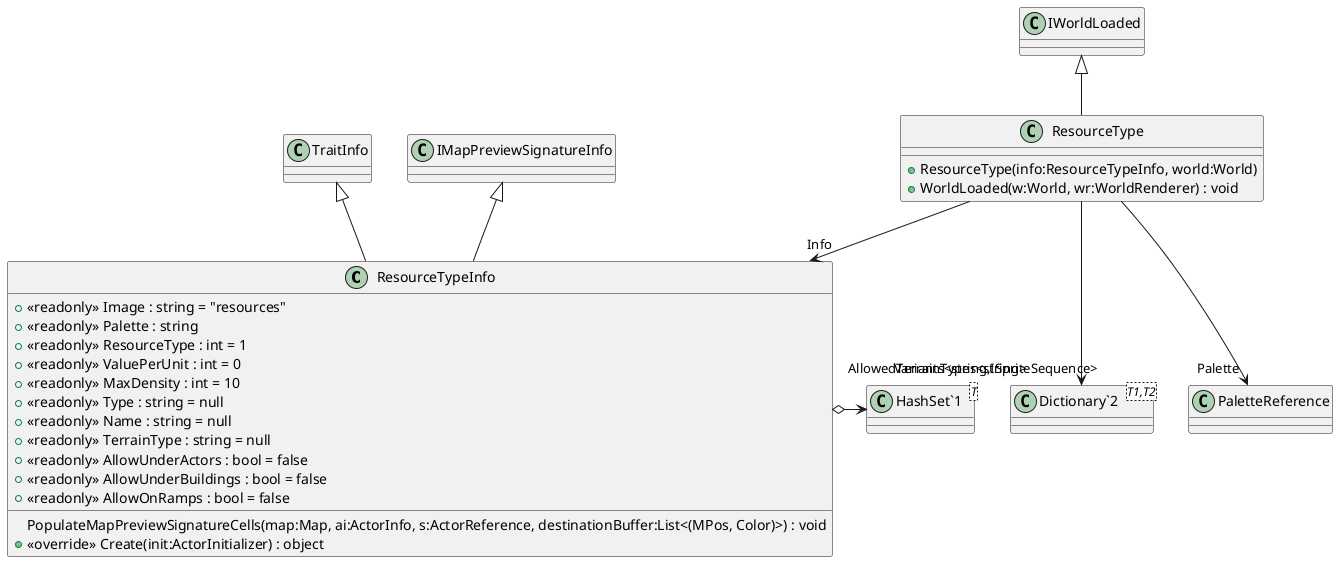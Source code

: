 @startuml
class ResourceTypeInfo {
    + <<readonly>> Image : string = "resources"
    + <<readonly>> Palette : string
    + <<readonly>> ResourceType : int = 1
    + <<readonly>> ValuePerUnit : int = 0
    + <<readonly>> MaxDensity : int = 10
    + <<readonly>> Type : string = null
    + <<readonly>> Name : string = null
    + <<readonly>> TerrainType : string = null
    + <<readonly>> AllowUnderActors : bool = false
    + <<readonly>> AllowUnderBuildings : bool = false
    + <<readonly>> AllowOnRamps : bool = false
    PopulateMapPreviewSignatureCells(map:Map, ai:ActorInfo, s:ActorReference, destinationBuffer:List<(MPos, Color)>) : void
    + <<override>> Create(init:ActorInitializer) : object
}
class ResourceType {
    + ResourceType(info:ResourceTypeInfo, world:World)
    + WorldLoaded(w:World, wr:WorldRenderer) : void
}
class "HashSet`1"<T> {
}
class "Dictionary`2"<T1,T2> {
}
TraitInfo <|-- ResourceTypeInfo
IMapPreviewSignatureInfo <|-- ResourceTypeInfo
ResourceTypeInfo o-> "AllowedTerrainTypes<string>" "HashSet`1"
IWorldLoaded <|-- ResourceType
ResourceType --> "Info" ResourceTypeInfo
ResourceType --> "Palette" PaletteReference
ResourceType --> "Variants<string,ISpriteSequence>" "Dictionary`2"
@enduml

